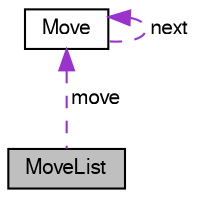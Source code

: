 digraph "MoveList"
{
 // LATEX_PDF_SIZE
  bgcolor="transparent";
  edge [fontname="FreeSans",fontsize="10",labelfontname="FreeSans",labelfontsize="10"];
  node [fontname="FreeSans",fontsize="10",shape=record];
  Node1 [label="MoveList",height=0.2,width=0.4,color="black", fillcolor="grey75", style="filled", fontcolor="black",tooltip=" "];
  Node2 -> Node1 [dir="back",color="darkorchid3",fontsize="10",style="dashed",label=" move" ,fontname="FreeSans"];
  Node2 [label="Move",height=0.2,width=0.4,color="black",URL="$structMove.html",tooltip=" "];
  Node2 -> Node2 [dir="back",color="darkorchid3",fontsize="10",style="dashed",label=" next" ,fontname="FreeSans"];
}
